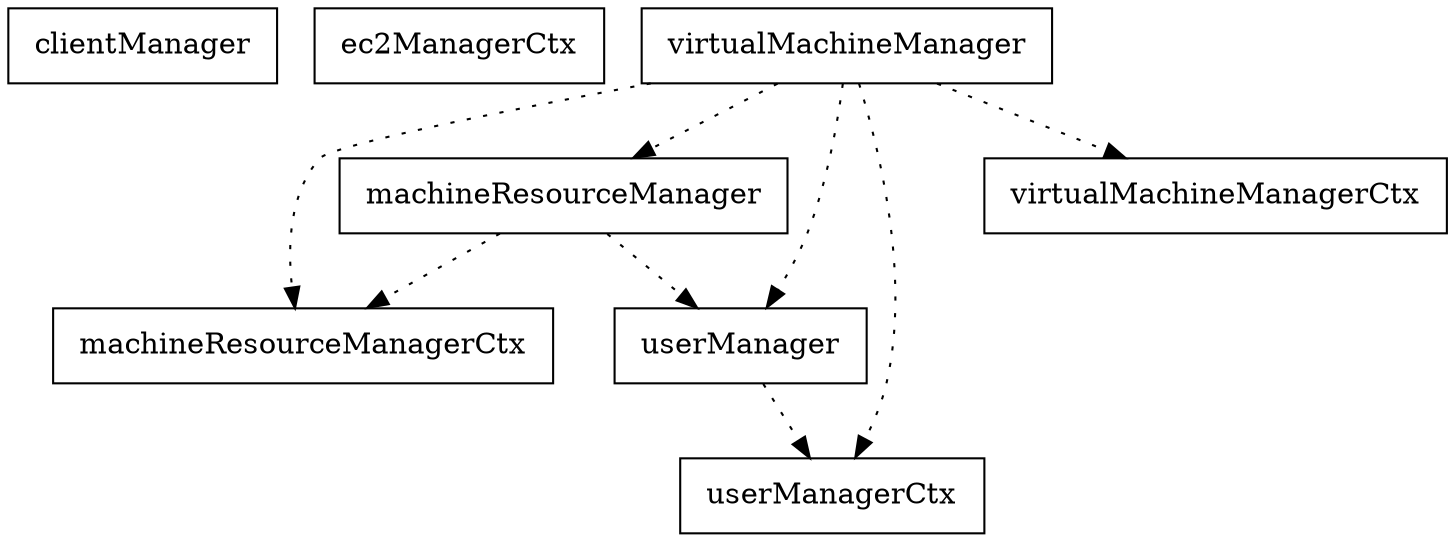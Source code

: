 digraph {
clientManager [ label=" clientManager " shape= box ]
ec2ManagerCtx [ label=" ec2ManagerCtx " shape= box ]
machineResourceManager [ label=" machineResourceManager " shape= box ]
machineResourceManagerCtx [ label=" machineResourceManagerCtx " shape= box ]
userManager [ label=" userManager " shape= box ]
userManagerCtx [ label=" userManagerCtx " shape= box ]
virtualMachineManager [ label=" virtualMachineManager " shape= box ]
virtualMachineManagerCtx [ label=" virtualMachineManagerCtx " shape= box ]

"machineResourceManager" -> "userManager" [style= dotted ]
"machineResourceManager" -> "machineResourceManagerCtx" [style= dotted ]
"userManager" -> "userManagerCtx" [style= dotted ]
"virtualMachineManager" -> "virtualMachineManagerCtx" [style= dotted ]
"virtualMachineManager" -> "userManagerCtx" [style= dotted ]
"virtualMachineManager" -> "machineResourceManagerCtx" [style= dotted ]
"virtualMachineManager" -> "machineResourceManager" [style= dotted ]
"virtualMachineManager" -> "userManager" [style= dotted ]
}

